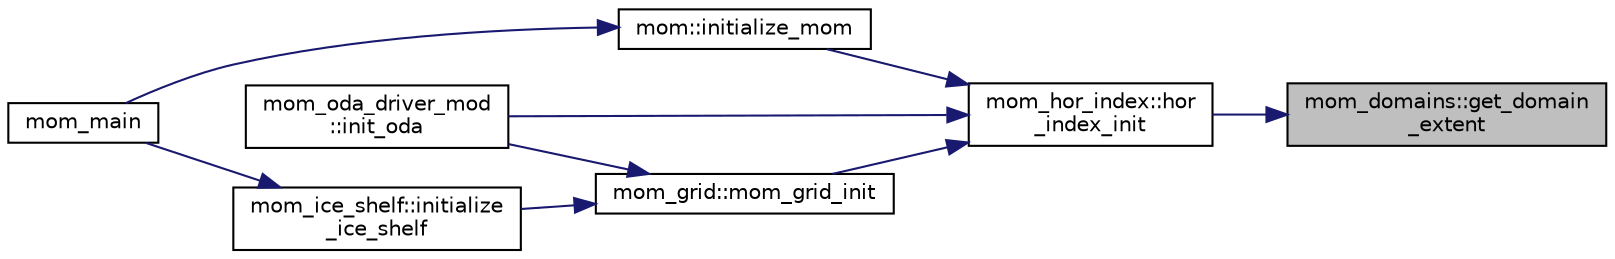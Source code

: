 digraph "mom_domains::get_domain_extent"
{
 // INTERACTIVE_SVG=YES
 // LATEX_PDF_SIZE
  edge [fontname="Helvetica",fontsize="10",labelfontname="Helvetica",labelfontsize="10"];
  node [fontname="Helvetica",fontsize="10",shape=record];
  rankdir="RL";
  Node1 [label="mom_domains::get_domain\l_extent",height=0.2,width=0.4,color="black", fillcolor="grey75", style="filled", fontcolor="black",tooltip="Returns various data that has been stored in a MOM_domain_type."];
  Node1 -> Node2 [dir="back",color="midnightblue",fontsize="10",style="solid",fontname="Helvetica"];
  Node2 [label="mom_hor_index::hor\l_index_init",height=0.2,width=0.4,color="black", fillcolor="white", style="filled",URL="$namespacemom__hor__index.html#a8e3912351dbf2be2659f3561de341f49",tooltip="Sets various index values in a hor_index_type."];
  Node2 -> Node3 [dir="back",color="midnightblue",fontsize="10",style="solid",fontname="Helvetica"];
  Node3 [label="mom_oda_driver_mod\l::init_oda",height=0.2,width=0.4,color="black", fillcolor="white", style="filled",URL="$namespacemom__oda__driver__mod.html#aaaf67b8d0e0db3ba3dfe09e24d2b8b24",tooltip="initialize First_guess (prior) and Analysis grid information for all ensemble members"];
  Node2 -> Node4 [dir="back",color="midnightblue",fontsize="10",style="solid",fontname="Helvetica"];
  Node4 [label="mom::initialize_mom",height=0.2,width=0.4,color="black", fillcolor="white", style="filled",URL="$namespacemom.html#a96708b16215666edbfa5b46228f3a200",tooltip="Initialize MOM, including memory allocation, setting up parameters and diagnostics,..."];
  Node4 -> Node5 [dir="back",color="midnightblue",fontsize="10",style="solid",fontname="Helvetica"];
  Node5 [label="mom_main",height=0.2,width=0.4,color="black", fillcolor="white", style="filled",URL="$MOM__driver_8F90.html#a08fffeb2d8e8acbf9ed4609be6d258c6",tooltip=" "];
  Node2 -> Node6 [dir="back",color="midnightblue",fontsize="10",style="solid",fontname="Helvetica"];
  Node6 [label="mom_grid::mom_grid_init",height=0.2,width=0.4,color="black", fillcolor="white", style="filled",URL="$namespacemom__grid.html#a1de9705f83b687ad9a711630a95fe52c",tooltip="MOM_grid_init initializes the ocean grid array sizes and grid memory."];
  Node6 -> Node3 [dir="back",color="midnightblue",fontsize="10",style="solid",fontname="Helvetica"];
  Node6 -> Node7 [dir="back",color="midnightblue",fontsize="10",style="solid",fontname="Helvetica"];
  Node7 [label="mom_ice_shelf::initialize\l_ice_shelf",height=0.2,width=0.4,color="black", fillcolor="white", style="filled",URL="$namespacemom__ice__shelf.html#a5990f9918493ff4984245eac74e5f4d9",tooltip="Initializes shelf model data, parameters and diagnostics."];
  Node7 -> Node5 [dir="back",color="midnightblue",fontsize="10",style="solid",fontname="Helvetica"];
}
